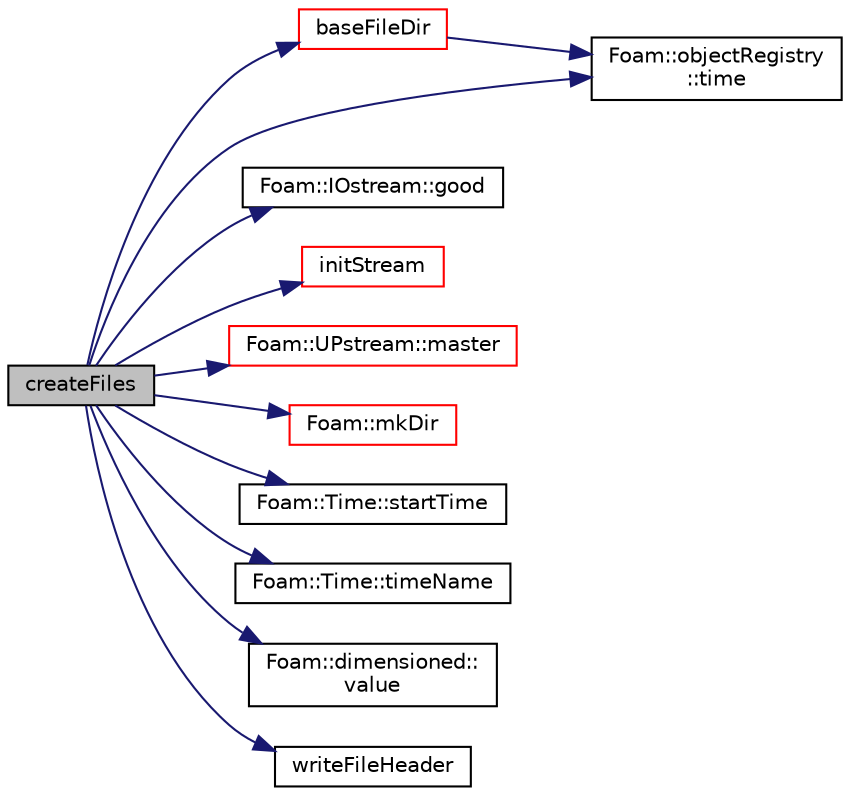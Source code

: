 digraph "createFiles"
{
  bgcolor="transparent";
  edge [fontname="Helvetica",fontsize="10",labelfontname="Helvetica",labelfontsize="10"];
  node [fontname="Helvetica",fontsize="10",shape=record];
  rankdir="LR";
  Node1 [label="createFiles",height=0.2,width=0.4,color="black", fillcolor="grey75", style="filled", fontcolor="black"];
  Node1 -> Node2 [color="midnightblue",fontsize="10",style="solid",fontname="Helvetica"];
  Node2 [label="baseFileDir",height=0.2,width=0.4,color="red",URL="$a00870.html#a5fcb779680675270b18a614f9a87f1e0",tooltip="Return the base directory for output. "];
  Node2 -> Node3 [color="midnightblue",fontsize="10",style="solid",fontname="Helvetica"];
  Node3 [label="Foam::objectRegistry\l::time",height=0.2,width=0.4,color="black",URL="$a01695.html#a48fcf6de2789aff6b430b5fc1a05693f",tooltip="Return time. "];
  Node1 -> Node4 [color="midnightblue",fontsize="10",style="solid",fontname="Helvetica"];
  Node4 [label="Foam::IOstream::good",height=0.2,width=0.4,color="black",URL="$a01187.html#ad2e41c8280b6cdf93d39e1135d2abdf7",tooltip="Return true if next operation might succeed. "];
  Node1 -> Node5 [color="midnightblue",fontsize="10",style="solid",fontname="Helvetica"];
  Node5 [label="initStream",height=0.2,width=0.4,color="red",URL="$a00870.html#a41204852a4fe8fc67a5f2edb77233996",tooltip="Initialise the output stream for writing. "];
  Node1 -> Node6 [color="midnightblue",fontsize="10",style="solid",fontname="Helvetica"];
  Node6 [label="Foam::UPstream::master",height=0.2,width=0.4,color="red",URL="$a02780.html#a36af549940a0aae3733774649594489f",tooltip="Am I the master process. "];
  Node1 -> Node7 [color="midnightblue",fontsize="10",style="solid",fontname="Helvetica"];
  Node7 [label="Foam::mkDir",height=0.2,width=0.4,color="red",URL="$a10758.html#a2ae410f2311adf94d66451b7423fdf4e",tooltip="Make a directory and return an error if it could not be created. "];
  Node1 -> Node8 [color="midnightblue",fontsize="10",style="solid",fontname="Helvetica"];
  Node8 [label="Foam::Time::startTime",height=0.2,width=0.4,color="black",URL="$a02619.html#a7728384b84c86114a79982ddee02b72a",tooltip="Return start time. "];
  Node1 -> Node3 [color="midnightblue",fontsize="10",style="solid",fontname="Helvetica"];
  Node1 -> Node9 [color="midnightblue",fontsize="10",style="solid",fontname="Helvetica"];
  Node9 [label="Foam::Time::timeName",height=0.2,width=0.4,color="black",URL="$a02619.html#a5ae6a110de1b22323e19a46943c7f0c1",tooltip="Return time name of given scalar time. "];
  Node1 -> Node10 [color="midnightblue",fontsize="10",style="solid",fontname="Helvetica"];
  Node10 [label="Foam::dimensioned::\lvalue",height=0.2,width=0.4,color="black",URL="$a00532.html#a080d3824651cfcf52f72acceec615aaa",tooltip="Return const reference to value. "];
  Node1 -> Node11 [color="midnightblue",fontsize="10",style="solid",fontname="Helvetica"];
  Node11 [label="writeFileHeader",height=0.2,width=0.4,color="black",URL="$a00870.html#ac8c06b1e7f13ec0094b53c4add844aff",tooltip="File header information. "];
}
